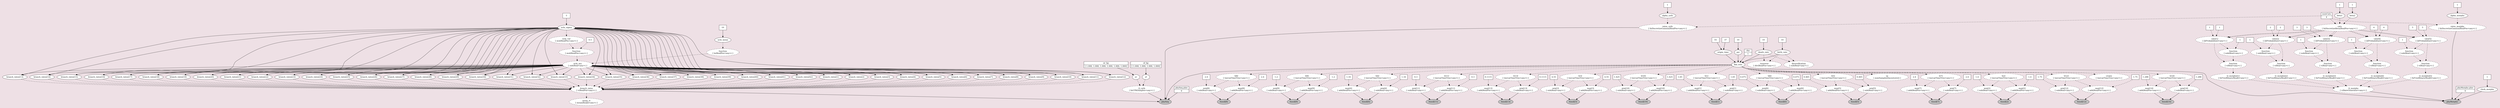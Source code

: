 /* Graphical model description in DOT language                                    */
/*    To view graph:                                                              */
/*       open this file in the program Graphviz: http://www.graphviz.org          */
/*       or paste contents into an online viewer: http://stamm-wilbrandt.de/GraphvizFiddle */

digraph REVDAG {
   n_sf [shape=oval, style=filled, fillcolor=white, label="sf"]
   n_sf_hp [shape=record, style=filled, fillcolor=white, label="{sf_hp|[ 1.000, 1.000, 1.000, 1.000]}"]
   n_Q_cytb [shape=oval, style="dashed,filled", fillcolor=white, label="Q_cytb\n[ fnGTR(Simplex<any>) ]"]
   n_er [shape=oval, style=filled, fillcolor=white, label="er"]
   n_er_hp [shape=record, style=filled, fillcolor=white, label="{er_hp|[ 1.000, 1.000, 1.000, 1.000, 1.000, 1.000]}"]
   n_phySeq [shape=oval, style=filled, fillcolor=gray, label="phySeq"]
   n_fbd_tree [shape=oval, style=filled, fillcolor=white, label="fbd_tree"]
   n_origin_time [shape=oval, style=filled, fillcolor=white, label="origin_time"]
   n_0x7fde249516b0 [shape=box, style=filled, fillcolor=white, label="37"]
   n_0x7fde249518c0 [shape=box, style=filled, fillcolor=white, label="55"]
   n_birth_rate [shape=oval, style=filled, fillcolor=white, label="birth_rate"]
   n_0x7fde249522e0 [shape=box, style=filled, fillcolor=white, label="10"]
   n_diversification [shape=oval, style="dashed,filled", fillcolor=white, label="diversification\n[ sub(Real<any>) ]"]
   n_death_rate [shape=oval, style=filled, fillcolor=white, label="death_rate"]
   n_0x7fde24953020 [shape=box, style=filled, fillcolor=white, label="10"]
   n_turnover [shape=oval, style="dashed,filled", fillcolor=white, label="turnover\n[ div(RealPos<any>) ]"]
   n_psi [shape=oval, style=filled, fillcolor=white, label="psi"]
   n_0x7fde24957bf0 [shape=box, style=filled, fillcolor=white, label="10"]
   n_rho [shape=record, style=filled, fillcolor=white, label="{rho|1}"]
   n_sa [shape=oval, style="dashed,filled", fillcolor=white, label="sa\n[ numSampledAncestors()) ]"]
   n_crown [shape=oval, style="dashed,filled", fillcolor=white, label="crown\n[ tmrca(TimeTree<any>) ]"]
   n_t_1 [shape=oval, style="dashed,filled", fillcolor=white, label="t[1]\n[ tmrca(TimeTree<any>) ]"]
   n_min_1 [shape=oval, style="dashed,filled", fillcolor=white, label="min[1]\n[ sub(Real<any>) ]"]
   n_0x7fde24958c00 [shape=box, style=filled, fillcolor=white, label="1.65"]
   n_fossil_1 [shape=oval, style=filled, fillcolor=gray, label="fossil[1]"]
   n_max_1 [shape=oval, style="dashed,filled", fillcolor=white, label="max[1]\n[ add(RealPos<any>) ]"]
   n_0x7fde24959950 [shape=box, style=filled, fillcolor=white, label="1.65"]
   n_t_2 [shape=oval, style="dashed,filled", fillcolor=white, label="t[2]\n[ tmrca(TimeTree<any>) ]"]
   n_min_2 [shape=oval, style="dashed,filled", fillcolor=white, label="min[2]\n[ sub(Real<any>) ]"]
   n_0x7fde2495a040 [shape=box, style=filled, fillcolor=white, label="1.4"]
   n_fossil_2 [shape=oval, style=filled, fillcolor=gray, label="fossil[2]"]
   n_max_2 [shape=oval, style="dashed,filled", fillcolor=white, label="max[2]\n[ add(RealPos<any>) ]"]
   n_0x7fde2495ad90 [shape=box, style=filled, fillcolor=white, label="1.4"]
   n_t_3 [shape=oval, style="dashed,filled", fillcolor=white, label="t[3]\n[ tmrca(TimeTree<any>) ]"]
   n_min_3 [shape=oval, style="dashed,filled", fillcolor=white, label="min[3]\n[ sub(Real<any>) ]"]
   n_0x7fde2495b6a0 [shape=box, style=filled, fillcolor=white, label="4.55"]
   n_fossil_3 [shape=oval, style=filled, fillcolor=gray, label="fossil[3]"]
   n_max_3 [shape=oval, style="dashed,filled", fillcolor=white, label="max[3]\n[ add(RealPos<any>) ]"]
   n_0x7fde2495c3f0 [shape=box, style=filled, fillcolor=white, label="4.55"]
   n_t_4 [shape=oval, style="dashed,filled", fillcolor=white, label="t[4]\n[ tmrca(TimeTree<any>) ]"]
   n_min_4 [shape=oval, style="dashed,filled", fillcolor=white, label="min[4]\n[ sub(Real<any>) ]"]
   n_0x7fde2495cae0 [shape=box, style=filled, fillcolor=white, label="1.16"]
   n_fossil_4 [shape=oval, style=filled, fillcolor=gray, label="fossil[4]"]
   n_max_4 [shape=oval, style="dashed,filled", fillcolor=white, label="max[4]\n[ add(RealPos<any>) ]"]
   n_0x7fde2495d830 [shape=box, style=filled, fillcolor=white, label="1.16"]
   n_t_5 [shape=oval, style="dashed,filled", fillcolor=white, label="t[5]\n[ tmrca(TimeTree<any>) ]"]
   n_min_5 [shape=oval, style="dashed,filled", fillcolor=white, label="min[5]\n[ sub(Real<any>) ]"]
   n_0x7fde2495df20 [shape=box, style=filled, fillcolor=white, label="0.465"]
   n_fossil_5 [shape=oval, style=filled, fillcolor=gray, label="fossil[5]"]
   n_max_5 [shape=oval, style="dashed,filled", fillcolor=white, label="max[5]\n[ add(RealPos<any>) ]"]
   n_0x7fde2495ec70 [shape=box, style=filled, fillcolor=white, label="0.465"]
   n_t_6 [shape=oval, style="dashed,filled", fillcolor=white, label="t[6]\n[ tmrca(TimeTree<any>) ]"]
   n_min_6 [shape=oval, style="dashed,filled", fillcolor=white, label="min[6]\n[ sub(Real<any>) ]"]
   n_0x7fde2495f360 [shape=box, style=filled, fillcolor=white, label="0.475"]
   n_fossil_6 [shape=oval, style=filled, fillcolor=gray, label="fossil[6]"]
   n_max_6 [shape=oval, style="dashed,filled", fillcolor=white, label="max[6]\n[ add(RealPos<any>) ]"]
   n_0x7fde249600b0 [shape=box, style=filled, fillcolor=white, label="0.475"]
   n_t_7 [shape=oval, style="dashed,filled", fillcolor=white, label="t[7]\n[ tmrca(TimeTree<any>) ]"]
   n_min_7 [shape=oval, style="dashed,filled", fillcolor=white, label="min[7]\n[ sub(Real<any>) ]"]
   n_0x7fde249607e0 [shape=box, style=filled, fillcolor=white, label="2.4"]
   n_fossil_7 [shape=oval, style=filled, fillcolor=gray, label="fossil[7]"]
   n_max_7 [shape=oval, style="dashed,filled", fillcolor=white, label="max[7]\n[ add(RealPos<any>) ]"]
   n_0x7fde24961530 [shape=box, style=filled, fillcolor=white, label="2.4"]
   n_t_8 [shape=oval, style="dashed,filled", fillcolor=white, label="t[8]\n[ tmrca(TimeTree<any>) ]"]
   n_min_8 [shape=oval, style="dashed,filled", fillcolor=white, label="min[8]\n[ sub(Real<any>) ]"]
   n_0x7fde2495aea0 [shape=box, style=filled, fillcolor=white, label="2.4"]
   n_fossil_8 [shape=oval, style=filled, fillcolor=gray, label="fossil[8]"]
   n_max_8 [shape=oval, style="dashed,filled", fillcolor=white, label="max[8]\n[ add(RealPos<any>) ]"]
   n_0x7fde24962570 [shape=box, style=filled, fillcolor=white, label="2.4"]
   n_t_9 [shape=oval, style="dashed,filled", fillcolor=white, label="t[9]\n[ tmrca(TimeTree<any>) ]"]
   n_min_9 [shape=oval, style="dashed,filled", fillcolor=white, label="min[9]\n[ sub(Real<any>) ]"]
   n_0x7fde24962ca0 [shape=box, style=filled, fillcolor=white, label="1.2"]
   n_fossil_9 [shape=oval, style=filled, fillcolor=gray, label="fossil[9]"]
   n_max_9 [shape=oval, style="dashed,filled", fillcolor=white, label="max[9]\n[ add(RealPos<any>) ]"]
   n_0x7fde249639f0 [shape=box, style=filled, fillcolor=white, label="1.2"]
   n_t_10 [shape=oval, style="dashed,filled", fillcolor=white, label="t[10]\n[ tmrca(TimeTree<any>) ]"]
   n_min_10 [shape=oval, style="dashed,filled", fillcolor=white, label="min[10]\n[ sub(Real<any>) ]"]
   n_0x7fde249640e0 [shape=box, style=filled, fillcolor=white, label="1.425"]
   n_fossil_10 [shape=oval, style=filled, fillcolor=gray, label="fossil[10]"]
   n_max_10 [shape=oval, style="dashed,filled", fillcolor=white, label="max[10]\n[ add(RealPos<any>) ]"]
   n_0x7fde24964e30 [shape=box, style=filled, fillcolor=white, label="1.425"]
   n_t_11 [shape=oval, style="dashed,filled", fillcolor=white, label="t[11]\n[ tmrca(TimeTree<any>) ]"]
   n_min_11 [shape=oval, style="dashed,filled", fillcolor=white, label="min[11]\n[ sub(Real<any>) ]"]
   n_0x7fde24965520 [shape=box, style=filled, fillcolor=white, label="0.3"]
   n_fossil_11 [shape=oval, style=filled, fillcolor=gray, label="fossil[11]"]
   n_max_11 [shape=oval, style="dashed,filled", fillcolor=white, label="max[11]\n[ add(RealPos<any>) ]"]
   n_0x7fde24966270 [shape=box, style=filled, fillcolor=white, label="0.3"]
   n_t_12 [shape=oval, style="dashed,filled", fillcolor=white, label="t[12]\n[ tmrca(TimeTree<any>) ]"]
   n_min_12 [shape=oval, style="dashed,filled", fillcolor=white, label="min[12]\n[ sub(Real<any>) ]"]
   n_0x7fde24966960 [shape=box, style=filled, fillcolor=white, label="1.75"]
   n_fossil_12 [shape=oval, style=filled, fillcolor=gray, label="fossil[12]"]
   n_max_12 [shape=oval, style="dashed,filled", fillcolor=white, label="max[12]\n[ add(RealPos<any>) ]"]
   n_0x7fde249676b0 [shape=box, style=filled, fillcolor=white, label="1.75"]
   n_t_13 [shape=oval, style="dashed,filled", fillcolor=white, label="t[13]\n[ tmrca(TimeTree<any>) ]"]
   n_min_13 [shape=oval, style="dashed,filled", fillcolor=white, label="min[13]\n[ sub(Real<any>) ]"]
   n_0x7fde24967da0 [shape=box, style=filled, fillcolor=white, label="0.1115"]
   n_fossil_13 [shape=oval, style=filled, fillcolor=gray, label="fossil[13]"]
   n_max_13 [shape=oval, style="dashed,filled", fillcolor=white, label="max[13]\n[ add(RealPos<any>) ]"]
   n_0x7fde24968af0 [shape=box, style=filled, fillcolor=white, label="0.1115"]
   n_t_14 [shape=oval, style="dashed,filled", fillcolor=white, label="t[14]\n[ tmrca(TimeTree<any>) ]"]
   n_min_14 [shape=oval, style="dashed,filled", fillcolor=white, label="min[14]\n[ sub(Real<any>) ]"]
   n_0x7fde249691e0 [shape=box, style=filled, fillcolor=white, label="1.288"]
   n_fossil_14 [shape=oval, style=filled, fillcolor=gray, label="fossil[14]"]
   n_max_14 [shape=oval, style="dashed,filled", fillcolor=white, label="max[14]\n[ add(RealPos<any>) ]"]
   n_0x7fde24969f30 [shape=box, style=filled, fillcolor=white, label="1.288"]
   n_phyMorpho [shape=oval, style=filled, fillcolor=gray, label="phyMorpho"]
   n_phyMorpho_pInv [shape=record, style=filled, fillcolor=white, label="{phyMorpho.pInv|0}"]
   n_clock_morpho [shape=oval, style=filled, fillcolor=white, label="clock_morpho"]
   n_0x7fde24981240 [shape=box, style=filled, fillcolor=white, label="1"]
   n_Q_morpho [shape=oval, style="dashed,filled", fillcolor=white, label="Q_morpho\n[ v(RateGenerator<any>) ]"]
   n_Q_morpho_1 [shape=oval, style="dashed,filled", fillcolor=white, label="Q_morpho[1]\n[ fnFreeBinary(Real[]<any>) ]"]
   n_0x7fde249822d0 [shape=oval, style="dashed,filled", fillcolor=white, label="function\n[ v(Real<any>) ]"]
   n_0x7fde24982520 [shape=oval, style="dashed,filled", fillcolor=white, label="function\n[ sub(Real<any>) ]"]
   n_0x7fde24982760 [shape=box, style=filled, fillcolor=white, label="1"]
   n_cats_1 [shape=oval, style="dashed,filled", fillcolor=white, label="cats[1]\n[ [](Probability[]<any>) ]"]
   n_cats [shape=oval, style="dashed,filled", fillcolor=white, label="cats\n[ fnDiscretizeBeta(RealPos<any>) ]"]
   n_beta1 [shape=oval, style=filled, fillcolor=white, label="beta1"]
   n_0x7fde249837e0 [shape=box, style=filled, fillcolor=white, label="1"]
   n_beta2 [shape=oval, style=filled, fillcolor=white, label="beta2"]
   n_0x7fde24984270 [shape=box, style=filled, fillcolor=white, label="1"]
   n_numCats [shape=record, style=filled, fillcolor=white, label="{numCats|5}"]
   n_cats_1 [shape=oval, style="dashed,filled", fillcolor=white, label="cats[1]\n[ [](Probability[]<any>) ]"]
   n_0x7fde24984790 [shape=box, style=filled, fillcolor=white, label="1"]
   n_cats_2 [shape=oval, style="dashed,filled", fillcolor=white, label="cats[2]\n[ [](Probability[]<any>) ]"]
   n_0x7fde24984b30 [shape=box, style=filled, fillcolor=white, label="2"]
   n_0x7fde24984c50 [shape=oval, style="dashed,filled", fillcolor=white, label="function\n[ sub(Real<any>) ]"]
   n_0x7fde24984e90 [shape=box, style=filled, fillcolor=white, label="1"]
   n_0x7fde24984fd0 [shape=oval, style="dashed,filled", fillcolor=white, label="function\n[ v(Real<any>) ]"]
   n_cats_2 [shape=oval, style="dashed,filled", fillcolor=white, label="cats[2]\n[ [](Probability[]<any>) ]"]
   n_0x7fde249854d0 [shape=box, style=filled, fillcolor=white, label="2"]
   n_Q_morpho_2 [shape=oval, style="dashed,filled", fillcolor=white, label="Q_morpho[2]\n[ fnFreeBinary(Real[]<any>) ]"]
   n_cats_3 [shape=oval, style="dashed,filled", fillcolor=white, label="cats[3]\n[ [](Probability[]<any>) ]"]
   n_0x7fde24985c60 [shape=box, style=filled, fillcolor=white, label="3"]
   n_0x7fde24985d60 [shape=oval, style="dashed,filled", fillcolor=white, label="function\n[ sub(Real<any>) ]"]
   n_0x7fde24985f70 [shape=box, style=filled, fillcolor=white, label="1"]
   n_0x7fde249860a0 [shape=oval, style="dashed,filled", fillcolor=white, label="function\n[ v(Real<any>) ]"]
   n_cats_3 [shape=oval, style="dashed,filled", fillcolor=white, label="cats[3]\n[ [](Probability[]<any>) ]"]
   n_0x7fde249865c0 [shape=box, style=filled, fillcolor=white, label="3"]
   n_Q_morpho_3 [shape=oval, style="dashed,filled", fillcolor=white, label="Q_morpho[3]\n[ fnFreeBinary(Real[]<any>) ]"]
   n_cats_4 [shape=oval, style="dashed,filled", fillcolor=white, label="cats[4]\n[ [](Probability[]<any>) ]"]
   n_0x7fde24986d40 [shape=box, style=filled, fillcolor=white, label="4"]
   n_0x7fde24986e40 [shape=oval, style="dashed,filled", fillcolor=white, label="function\n[ sub(Real<any>) ]"]
   n_0x7fde24987050 [shape=box, style=filled, fillcolor=white, label="1"]
   n_0x7fde24987180 [shape=oval, style="dashed,filled", fillcolor=white, label="function\n[ v(Real<any>) ]"]
   n_cats_4 [shape=oval, style="dashed,filled", fillcolor=white, label="cats[4]\n[ [](Probability[]<any>) ]"]
   n_0x7fde24987660 [shape=box, style=filled, fillcolor=white, label="4"]
   n_Q_morpho_4 [shape=oval, style="dashed,filled", fillcolor=white, label="Q_morpho[4]\n[ fnFreeBinary(Real[]<any>) ]"]
   n_cats_5 [shape=oval, style="dashed,filled", fillcolor=white, label="cats[5]\n[ [](Probability[]<any>) ]"]
   n_0x7fde24987e00 [shape=box, style=filled, fillcolor=white, label="5"]
   n_0x7fde24987f00 [shape=oval, style="dashed,filled", fillcolor=white, label="function\n[ sub(Real<any>) ]"]
   n_0x7fde24988110 [shape=box, style=filled, fillcolor=white, label="1"]
   n_0x7fde24988240 [shape=oval, style="dashed,filled", fillcolor=white, label="function\n[ v(Real<any>) ]"]
   n_cats_5 [shape=oval, style="dashed,filled", fillcolor=white, label="cats[5]\n[ [](Probability[]<any>) ]"]
   n_0x7fde249887a0 [shape=box, style=filled, fillcolor=white, label="5"]
   n_Q_morpho_5 [shape=oval, style="dashed,filled", fillcolor=white, label="Q_morpho[5]\n[ fnFreeBinary(Real[]<any>) ]"]
   n_0x7fde24988cb0 [shape=box, style=filled, fillcolor=white, label="1"]
   n_rates_morpho [shape=oval, style="dashed,filled", fillcolor=white, label="rates_morpho\n[ fnDiscretizeGamma(RealPos<any>) ]"]
   n_alpha_morpho [shape=oval, style=filled, fillcolor=white, label="alpha_morpho"]
   n_0x7fde249899a0 [shape=box, style=filled, fillcolor=white, label="1"]
   n_numCats [shape=record, style=filled, fillcolor=white, label="{numCats|4}"]
   n_phySeq_pInv [shape=record, style=filled, fillcolor=white, label="{phySeq.pInv|0}"]
   n_branch_rates [shape=oval, style="dashed,filled", fillcolor=white, label="branch_rates\n[ v(RealPos<any>) ]"]
   n_branch_rates_1 [shape=oval, style=filled, fillcolor=white, label="branch_rates[1]"]
   n_ucln_mu [shape=oval, style="dashed,filled", fillcolor=white, label="ucln_mu\n[ sub(Real<any>) ]"]
   n_0x7fde2498b080 [shape=oval, style="dashed,filled", fillcolor=white, label="function\n[ ln(RealPos<any>) ]"]
   n_ucln_mean [shape=oval, style=filled, fillcolor=white, label="ucln_mean"]
   n_0x7fde2498bbf0 [shape=box, style=filled, fillcolor=white, label="10"]
   n_0x7fde2498bd20 [shape=oval, style="dashed,filled", fillcolor=white, label="function\n[ mul(RealPos<any>) ]"]
   n_ucln_var [shape=oval, style="dashed,filled", fillcolor=white, label="ucln_var\n[ mul(RealPos<any>) ]"]
   n_ucln_sigma [shape=oval, style=filled, fillcolor=white, label="ucln_sigma"]
   n_0x7fde2498cb40 [shape=box, style=filled, fillcolor=white, label="3"]
   n_branch_rates_2 [shape=oval, style=filled, fillcolor=white, label="branch_rates[2]"]
   n_branch_rates_3 [shape=oval, style=filled, fillcolor=white, label="branch_rates[3]"]
   n_branch_rates_4 [shape=oval, style=filled, fillcolor=white, label="branch_rates[4]"]
   n_branch_rates_5 [shape=oval, style=filled, fillcolor=white, label="branch_rates[5]"]
   n_branch_rates_6 [shape=oval, style=filled, fillcolor=white, label="branch_rates[6]"]
   n_branch_rates_7 [shape=oval, style=filled, fillcolor=white, label="branch_rates[7]"]
   n_branch_rates_8 [shape=oval, style=filled, fillcolor=white, label="branch_rates[8]"]
   n_branch_rates_9 [shape=oval, style=filled, fillcolor=white, label="branch_rates[9]"]
   n_branch_rates_10 [shape=oval, style=filled, fillcolor=white, label="branch_rates[10]"]
   n_branch_rates_11 [shape=oval, style=filled, fillcolor=white, label="branch_rates[11]"]
   n_branch_rates_12 [shape=oval, style=filled, fillcolor=white, label="branch_rates[12]"]
   n_branch_rates_13 [shape=oval, style=filled, fillcolor=white, label="branch_rates[13]"]
   n_branch_rates_14 [shape=oval, style=filled, fillcolor=white, label="branch_rates[14]"]
   n_branch_rates_15 [shape=oval, style=filled, fillcolor=white, label="branch_rates[15]"]
   n_branch_rates_16 [shape=oval, style=filled, fillcolor=white, label="branch_rates[16]"]
   n_branch_rates_17 [shape=oval, style=filled, fillcolor=white, label="branch_rates[17]"]
   n_branch_rates_18 [shape=oval, style=filled, fillcolor=white, label="branch_rates[18]"]
   n_branch_rates_19 [shape=oval, style=filled, fillcolor=white, label="branch_rates[19]"]
   n_branch_rates_20 [shape=oval, style=filled, fillcolor=white, label="branch_rates[20]"]
   n_branch_rates_21 [shape=oval, style=filled, fillcolor=white, label="branch_rates[21]"]
   n_branch_rates_22 [shape=oval, style=filled, fillcolor=white, label="branch_rates[22]"]
   n_branch_rates_23 [shape=oval, style=filled, fillcolor=white, label="branch_rates[23]"]
   n_branch_rates_24 [shape=oval, style=filled, fillcolor=white, label="branch_rates[24]"]
   n_branch_rates_25 [shape=oval, style=filled, fillcolor=white, label="branch_rates[25]"]
   n_branch_rates_26 [shape=oval, style=filled, fillcolor=white, label="branch_rates[26]"]
   n_branch_rates_27 [shape=oval, style=filled, fillcolor=white, label="branch_rates[27]"]
   n_branch_rates_28 [shape=oval, style=filled, fillcolor=white, label="branch_rates[28]"]
   n_branch_rates_29 [shape=oval, style=filled, fillcolor=white, label="branch_rates[29]"]
   n_branch_rates_30 [shape=oval, style=filled, fillcolor=white, label="branch_rates[30]"]
   n_branch_rates_31 [shape=oval, style=filled, fillcolor=white, label="branch_rates[31]"]
   n_branch_rates_32 [shape=oval, style=filled, fillcolor=white, label="branch_rates[32]"]
   n_branch_rates_33 [shape=oval, style=filled, fillcolor=white, label="branch_rates[33]"]
   n_branch_rates_34 [shape=oval, style=filled, fillcolor=white, label="branch_rates[34]"]
   n_branch_rates_35 [shape=oval, style=filled, fillcolor=white, label="branch_rates[35]"]
   n_branch_rates_36 [shape=oval, style=filled, fillcolor=white, label="branch_rates[36]"]
   n_branch_rates_37 [shape=oval, style=filled, fillcolor=white, label="branch_rates[37]"]
   n_branch_rates_38 [shape=oval, style=filled, fillcolor=white, label="branch_rates[38]"]
   n_branch_rates_39 [shape=oval, style=filled, fillcolor=white, label="branch_rates[39]"]
   n_branch_rates_40 [shape=oval, style=filled, fillcolor=white, label="branch_rates[40]"]
   n_branch_rates_41 [shape=oval, style=filled, fillcolor=white, label="branch_rates[41]"]
   n_branch_rates_42 [shape=oval, style=filled, fillcolor=white, label="branch_rates[42]"]
   n_0x7fde2498cc60 [shape=box, style=filled, fillcolor=white, label="0.5"]
   n_mean_rt [shape=oval, style="dashed,filled", fillcolor=white, label="mean_rt\n[ mean(Real[]<any>) ]"]
   n_rates_cytb [shape=oval, style="dashed,filled", fillcolor=white, label="rates_cytb\n[ fnDiscretizeGamma(RealPos<any>) ]"]
   n_alpha_cytb [shape=oval, style=filled, fillcolor=white, label="alpha_cytb"]
   n_0x7fde249a68d0 [shape=box, style=filled, fillcolor=white, label="1"]
   n_numCats [shape=record, style=filled, fillcolor=white, label="{numCats|4}"]
   n_sf -> n_Q_cytb[style=dashed]
   n_sf_hp -> n_sf
   n_Q_cytb -> n_phySeq
   n_er -> n_Q_cytb[style=dashed]
   n_er_hp -> n_er
   n_fbd_tree -> n_sa[style=dashed]
   n_fbd_tree -> n_crown[style=dashed]
   n_fbd_tree -> n_t_1[style=dashed]
   n_fbd_tree -> n_t_2[style=dashed]
   n_fbd_tree -> n_t_3[style=dashed]
   n_fbd_tree -> n_t_4[style=dashed]
   n_fbd_tree -> n_t_5[style=dashed]
   n_fbd_tree -> n_t_6[style=dashed]
   n_fbd_tree -> n_t_7[style=dashed]
   n_fbd_tree -> n_t_8[style=dashed]
   n_fbd_tree -> n_t_9[style=dashed]
   n_fbd_tree -> n_t_10[style=dashed]
   n_fbd_tree -> n_t_11[style=dashed]
   n_fbd_tree -> n_t_12[style=dashed]
   n_fbd_tree -> n_t_13[style=dashed]
   n_fbd_tree -> n_t_14[style=dashed]
   n_fbd_tree -> n_phyMorpho
   n_fbd_tree -> n_phySeq
   n_origin_time -> n_fbd_tree
   n_0x7fde249516b0 -> n_origin_time
   n_0x7fde249518c0 -> n_origin_time
   n_birth_rate -> n_diversification[style=dashed]
   n_birth_rate -> n_turnover[style=dashed]
   n_birth_rate -> n_fbd_tree
   n_0x7fde249522e0 -> n_birth_rate
   n_death_rate -> n_turnover[style=dashed]
   n_death_rate -> n_diversification[style=dashed]
   n_death_rate -> n_fbd_tree
   n_0x7fde24953020 -> n_death_rate
   n_psi -> n_fbd_tree
   n_0x7fde24957bf0 -> n_psi
   n_rho -> n_fbd_tree
   n_t_1 -> n_min_1[style=dashed]
   n_t_1 -> n_max_1[style=dashed]
   n_min_1 -> n_fossil_1
   n_0x7fde24958c00 -> n_min_1[style=dashed]
   n_max_1 -> n_fossil_1
   n_0x7fde24959950 -> n_max_1[style=dashed]
   n_t_2 -> n_min_2[style=dashed]
   n_t_2 -> n_max_2[style=dashed]
   n_min_2 -> n_fossil_2
   n_0x7fde2495a040 -> n_min_2[style=dashed]
   n_max_2 -> n_fossil_2
   n_0x7fde2495ad90 -> n_max_2[style=dashed]
   n_t_3 -> n_min_3[style=dashed]
   n_t_3 -> n_max_3[style=dashed]
   n_min_3 -> n_fossil_3
   n_0x7fde2495b6a0 -> n_min_3[style=dashed]
   n_max_3 -> n_fossil_3
   n_0x7fde2495c3f0 -> n_max_3[style=dashed]
   n_t_4 -> n_min_4[style=dashed]
   n_t_4 -> n_max_4[style=dashed]
   n_min_4 -> n_fossil_4
   n_0x7fde2495cae0 -> n_min_4[style=dashed]
   n_max_4 -> n_fossil_4
   n_0x7fde2495d830 -> n_max_4[style=dashed]
   n_t_5 -> n_min_5[style=dashed]
   n_t_5 -> n_max_5[style=dashed]
   n_min_5 -> n_fossil_5
   n_0x7fde2495df20 -> n_min_5[style=dashed]
   n_max_5 -> n_fossil_5
   n_0x7fde2495ec70 -> n_max_5[style=dashed]
   n_t_6 -> n_min_6[style=dashed]
   n_t_6 -> n_max_6[style=dashed]
   n_min_6 -> n_fossil_6
   n_0x7fde2495f360 -> n_min_6[style=dashed]
   n_max_6 -> n_fossil_6
   n_0x7fde249600b0 -> n_max_6[style=dashed]
   n_t_7 -> n_min_7[style=dashed]
   n_t_7 -> n_max_7[style=dashed]
   n_min_7 -> n_fossil_7
   n_0x7fde249607e0 -> n_min_7[style=dashed]
   n_max_7 -> n_fossil_7
   n_0x7fde24961530 -> n_max_7[style=dashed]
   n_t_8 -> n_min_8[style=dashed]
   n_t_8 -> n_max_8[style=dashed]
   n_min_8 -> n_fossil_8
   n_0x7fde2495aea0 -> n_min_8[style=dashed]
   n_max_8 -> n_fossil_8
   n_0x7fde24962570 -> n_max_8[style=dashed]
   n_t_9 -> n_min_9[style=dashed]
   n_t_9 -> n_max_9[style=dashed]
   n_min_9 -> n_fossil_9
   n_0x7fde24962ca0 -> n_min_9[style=dashed]
   n_max_9 -> n_fossil_9
   n_0x7fde249639f0 -> n_max_9[style=dashed]
   n_t_10 -> n_min_10[style=dashed]
   n_t_10 -> n_max_10[style=dashed]
   n_min_10 -> n_fossil_10
   n_0x7fde249640e0 -> n_min_10[style=dashed]
   n_max_10 -> n_fossil_10
   n_0x7fde24964e30 -> n_max_10[style=dashed]
   n_t_11 -> n_min_11[style=dashed]
   n_t_11 -> n_max_11[style=dashed]
   n_min_11 -> n_fossil_11
   n_0x7fde24965520 -> n_min_11[style=dashed]
   n_max_11 -> n_fossil_11
   n_0x7fde24966270 -> n_max_11[style=dashed]
   n_t_12 -> n_min_12[style=dashed]
   n_t_12 -> n_max_12[style=dashed]
   n_min_12 -> n_fossil_12
   n_0x7fde24966960 -> n_min_12[style=dashed]
   n_max_12 -> n_fossil_12
   n_0x7fde249676b0 -> n_max_12[style=dashed]
   n_t_13 -> n_min_13[style=dashed]
   n_t_13 -> n_max_13[style=dashed]
   n_min_13 -> n_fossil_13
   n_0x7fde24967da0 -> n_min_13[style=dashed]
   n_max_13 -> n_fossil_13
   n_0x7fde24968af0 -> n_max_13[style=dashed]
   n_t_14 -> n_min_14[style=dashed]
   n_t_14 -> n_max_14[style=dashed]
   n_min_14 -> n_fossil_14
   n_0x7fde249691e0 -> n_min_14[style=dashed]
   n_max_14 -> n_fossil_14
   n_0x7fde24969f30 -> n_max_14[style=dashed]
   n_phyMorpho_pInv -> n_phyMorpho
   n_clock_morpho -> n_phyMorpho
   n_0x7fde24981240 -> n_clock_morpho
   n_Q_morpho -> n_phyMorpho
   n_Q_morpho_1 -> n_Q_morpho[style=dashed]
   n_0x7fde249822d0 -> n_Q_morpho_1[style=dashed]
   n_0x7fde24982520 -> n_0x7fde249822d0[style=dashed]
   n_0x7fde24982760 -> n_0x7fde24982520[style=dashed]
   n_cats_1 -> n_0x7fde24982520[style=dashed]
   n_cats -> n_cats_1[style=dashed]
   n_cats -> n_cats_2[style=dashed]
   n_cats -> n_cats_2[style=dashed]
   n_cats -> n_cats_3[style=dashed]
   n_cats -> n_cats_3[style=dashed]
   n_cats -> n_cats_4[style=dashed]
   n_cats -> n_cats_4[style=dashed]
   n_cats -> n_cats_5[style=dashed]
   n_cats -> n_cats_5[style=dashed]
   n_cats -> n_cats_1[style=dashed]
   n_beta1 -> n_cats[style=dashed]
   n_0x7fde249837e0 -> n_beta1
   n_beta2 -> n_cats[style=dashed]
   n_0x7fde24984270 -> n_beta2
   n_numCats -> n_cats[style=dashed]
   n_cats_1 -> n_0x7fde249822d0[style=dashed]
   n_0x7fde24984790 -> n_cats_1[style=dashed]
   n_cats_2 -> n_0x7fde24984c50[style=dashed]
   n_0x7fde24984b30 -> n_cats_2[style=dashed]
   n_0x7fde24984c50 -> n_0x7fde24984fd0[style=dashed]
   n_0x7fde24984e90 -> n_0x7fde24984c50[style=dashed]
   n_0x7fde24984fd0 -> n_Q_morpho_2[style=dashed]
   n_cats_2 -> n_0x7fde24984fd0[style=dashed]
   n_0x7fde249854d0 -> n_cats_2[style=dashed]
   n_Q_morpho_2 -> n_Q_morpho[style=dashed]
   n_cats_3 -> n_0x7fde24985d60[style=dashed]
   n_0x7fde24985c60 -> n_cats_3[style=dashed]
   n_0x7fde24985d60 -> n_0x7fde249860a0[style=dashed]
   n_0x7fde24985f70 -> n_0x7fde24985d60[style=dashed]
   n_0x7fde249860a0 -> n_Q_morpho_3[style=dashed]
   n_cats_3 -> n_0x7fde249860a0[style=dashed]
   n_0x7fde249865c0 -> n_cats_3[style=dashed]
   n_Q_morpho_3 -> n_Q_morpho[style=dashed]
   n_cats_4 -> n_0x7fde24986e40[style=dashed]
   n_0x7fde24986d40 -> n_cats_4[style=dashed]
   n_0x7fde24986e40 -> n_0x7fde24987180[style=dashed]
   n_0x7fde24987050 -> n_0x7fde24986e40[style=dashed]
   n_0x7fde24987180 -> n_Q_morpho_4[style=dashed]
   n_cats_4 -> n_0x7fde24987180[style=dashed]
   n_0x7fde24987660 -> n_cats_4[style=dashed]
   n_Q_morpho_4 -> n_Q_morpho[style=dashed]
   n_cats_5 -> n_0x7fde24987f00[style=dashed]
   n_0x7fde24987e00 -> n_cats_5[style=dashed]
   n_0x7fde24987f00 -> n_0x7fde24988240[style=dashed]
   n_0x7fde24988110 -> n_0x7fde24987f00[style=dashed]
   n_0x7fde24988240 -> n_Q_morpho_5[style=dashed]
   n_cats_5 -> n_0x7fde24988240[style=dashed]
   n_0x7fde249887a0 -> n_cats_5[style=dashed]
   n_Q_morpho_5 -> n_Q_morpho[style=dashed]
   n_0x7fde24988cb0 -> n_cats_1[style=dashed]
   n_rates_morpho -> n_phyMorpho
   n_alpha_morpho -> n_rates_morpho[style=dashed]
   n_0x7fde249899a0 -> n_alpha_morpho
   n_numCats -> n_rates_morpho[style=dashed]
   n_phySeq_pInv -> n_phySeq
   n_branch_rates -> n_mean_rt[style=dashed]
   n_branch_rates -> n_phySeq
   n_branch_rates_1 -> n_branch_rates[style=dashed]
   n_ucln_mu -> n_branch_rates_2
   n_ucln_mu -> n_branch_rates_3
   n_ucln_mu -> n_branch_rates_4
   n_ucln_mu -> n_branch_rates_5
   n_ucln_mu -> n_branch_rates_6
   n_ucln_mu -> n_branch_rates_7
   n_ucln_mu -> n_branch_rates_8
   n_ucln_mu -> n_branch_rates_9
   n_ucln_mu -> n_branch_rates_10
   n_ucln_mu -> n_branch_rates_11
   n_ucln_mu -> n_branch_rates_12
   n_ucln_mu -> n_branch_rates_13
   n_ucln_mu -> n_branch_rates_14
   n_ucln_mu -> n_branch_rates_15
   n_ucln_mu -> n_branch_rates_16
   n_ucln_mu -> n_branch_rates_17
   n_ucln_mu -> n_branch_rates_18
   n_ucln_mu -> n_branch_rates_19
   n_ucln_mu -> n_branch_rates_20
   n_ucln_mu -> n_branch_rates_21
   n_ucln_mu -> n_branch_rates_22
   n_ucln_mu -> n_branch_rates_23
   n_ucln_mu -> n_branch_rates_24
   n_ucln_mu -> n_branch_rates_25
   n_ucln_mu -> n_branch_rates_26
   n_ucln_mu -> n_branch_rates_27
   n_ucln_mu -> n_branch_rates_28
   n_ucln_mu -> n_branch_rates_29
   n_ucln_mu -> n_branch_rates_30
   n_ucln_mu -> n_branch_rates_31
   n_ucln_mu -> n_branch_rates_32
   n_ucln_mu -> n_branch_rates_33
   n_ucln_mu -> n_branch_rates_34
   n_ucln_mu -> n_branch_rates_35
   n_ucln_mu -> n_branch_rates_36
   n_ucln_mu -> n_branch_rates_37
   n_ucln_mu -> n_branch_rates_38
   n_ucln_mu -> n_branch_rates_39
   n_ucln_mu -> n_branch_rates_40
   n_ucln_mu -> n_branch_rates_41
   n_ucln_mu -> n_branch_rates_42
   n_ucln_mu -> n_branch_rates_1
   n_0x7fde2498b080 -> n_ucln_mu[style=dashed]
   n_ucln_mean -> n_0x7fde2498b080[style=dashed]
   n_0x7fde2498bbf0 -> n_ucln_mean
   n_0x7fde2498bd20 -> n_ucln_mu[style=dashed]
   n_ucln_var -> n_0x7fde2498bd20[style=dashed]
   n_ucln_sigma -> n_branch_rates_2
   n_ucln_sigma -> n_branch_rates_3
   n_ucln_sigma -> n_branch_rates_4
   n_ucln_sigma -> n_branch_rates_5
   n_ucln_sigma -> n_branch_rates_6
   n_ucln_sigma -> n_branch_rates_7
   n_ucln_sigma -> n_branch_rates_8
   n_ucln_sigma -> n_branch_rates_9
   n_ucln_sigma -> n_branch_rates_10
   n_ucln_sigma -> n_branch_rates_11
   n_ucln_sigma -> n_branch_rates_12
   n_ucln_sigma -> n_branch_rates_13
   n_ucln_sigma -> n_branch_rates_14
   n_ucln_sigma -> n_branch_rates_15
   n_ucln_sigma -> n_branch_rates_16
   n_ucln_sigma -> n_branch_rates_17
   n_ucln_sigma -> n_branch_rates_18
   n_ucln_sigma -> n_branch_rates_19
   n_ucln_sigma -> n_branch_rates_20
   n_ucln_sigma -> n_branch_rates_21
   n_ucln_sigma -> n_branch_rates_22
   n_ucln_sigma -> n_branch_rates_23
   n_ucln_sigma -> n_branch_rates_24
   n_ucln_sigma -> n_branch_rates_25
   n_ucln_sigma -> n_branch_rates_26
   n_ucln_sigma -> n_branch_rates_27
   n_ucln_sigma -> n_branch_rates_28
   n_ucln_sigma -> n_branch_rates_29
   n_ucln_sigma -> n_branch_rates_30
   n_ucln_sigma -> n_branch_rates_31
   n_ucln_sigma -> n_branch_rates_32
   n_ucln_sigma -> n_branch_rates_33
   n_ucln_sigma -> n_branch_rates_34
   n_ucln_sigma -> n_branch_rates_35
   n_ucln_sigma -> n_branch_rates_36
   n_ucln_sigma -> n_branch_rates_37
   n_ucln_sigma -> n_branch_rates_38
   n_ucln_sigma -> n_branch_rates_39
   n_ucln_sigma -> n_branch_rates_40
   n_ucln_sigma -> n_branch_rates_41
   n_ucln_sigma -> n_branch_rates_42
   n_ucln_sigma -> n_ucln_var[style=dashed]
   n_ucln_sigma -> n_branch_rates_1
   n_0x7fde2498cb40 -> n_ucln_sigma
   n_branch_rates_2 -> n_branch_rates[style=dashed]
   n_branch_rates_3 -> n_branch_rates[style=dashed]
   n_branch_rates_4 -> n_branch_rates[style=dashed]
   n_branch_rates_5 -> n_branch_rates[style=dashed]
   n_branch_rates_6 -> n_branch_rates[style=dashed]
   n_branch_rates_7 -> n_branch_rates[style=dashed]
   n_branch_rates_8 -> n_branch_rates[style=dashed]
   n_branch_rates_9 -> n_branch_rates[style=dashed]
   n_branch_rates_10 -> n_branch_rates[style=dashed]
   n_branch_rates_11 -> n_branch_rates[style=dashed]
   n_branch_rates_12 -> n_branch_rates[style=dashed]
   n_branch_rates_13 -> n_branch_rates[style=dashed]
   n_branch_rates_14 -> n_branch_rates[style=dashed]
   n_branch_rates_15 -> n_branch_rates[style=dashed]
   n_branch_rates_16 -> n_branch_rates[style=dashed]
   n_branch_rates_17 -> n_branch_rates[style=dashed]
   n_branch_rates_18 -> n_branch_rates[style=dashed]
   n_branch_rates_19 -> n_branch_rates[style=dashed]
   n_branch_rates_20 -> n_branch_rates[style=dashed]
   n_branch_rates_21 -> n_branch_rates[style=dashed]
   n_branch_rates_22 -> n_branch_rates[style=dashed]
   n_branch_rates_23 -> n_branch_rates[style=dashed]
   n_branch_rates_24 -> n_branch_rates[style=dashed]
   n_branch_rates_25 -> n_branch_rates[style=dashed]
   n_branch_rates_26 -> n_branch_rates[style=dashed]
   n_branch_rates_27 -> n_branch_rates[style=dashed]
   n_branch_rates_28 -> n_branch_rates[style=dashed]
   n_branch_rates_29 -> n_branch_rates[style=dashed]
   n_branch_rates_30 -> n_branch_rates[style=dashed]
   n_branch_rates_31 -> n_branch_rates[style=dashed]
   n_branch_rates_32 -> n_branch_rates[style=dashed]
   n_branch_rates_33 -> n_branch_rates[style=dashed]
   n_branch_rates_34 -> n_branch_rates[style=dashed]
   n_branch_rates_35 -> n_branch_rates[style=dashed]
   n_branch_rates_36 -> n_branch_rates[style=dashed]
   n_branch_rates_37 -> n_branch_rates[style=dashed]
   n_branch_rates_38 -> n_branch_rates[style=dashed]
   n_branch_rates_39 -> n_branch_rates[style=dashed]
   n_branch_rates_40 -> n_branch_rates[style=dashed]
   n_branch_rates_41 -> n_branch_rates[style=dashed]
   n_branch_rates_42 -> n_branch_rates[style=dashed]
   n_0x7fde2498cc60 -> n_0x7fde2498bd20[style=dashed]
   n_rates_cytb -> n_phySeq
   n_alpha_cytb -> n_rates_cytb[style=dashed]
   n_0x7fde249a68d0 -> n_alpha_cytb
   n_numCats -> n_rates_cytb[style=dashed]
   {rank=same; n_phySeq; n_fossil_1; n_fossil_2; n_fossil_3; n_fossil_4; n_fossil_5; n_fossil_6; n_fossil_7; n_fossil_8; n_fossil_9; n_fossil_10; n_fossil_11; n_fossil_12; n_fossil_13; n_fossil_14; n_phyMorpho;}
   graph [bgcolor=lavenderblush2, pad=0.25]
}